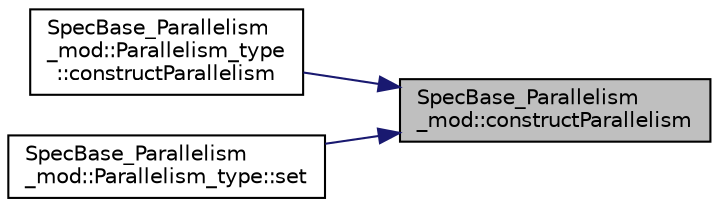 digraph "SpecBase_Parallelism_mod::constructParallelism"
{
 // LATEX_PDF_SIZE
  edge [fontname="Helvetica",fontsize="10",labelfontname="Helvetica",labelfontsize="10"];
  node [fontname="Helvetica",fontsize="10",shape=record];
  rankdir="RL";
  Node1 [label="SpecBase_Parallelism\l_mod::constructParallelism",height=0.2,width=0.4,color="black", fillcolor="grey75", style="filled", fontcolor="black",tooltip=" "];
  Node1 -> Node2 [dir="back",color="midnightblue",fontsize="10",style="solid",fontname="Helvetica"];
  Node2 [label="SpecBase_Parallelism\l_mod::Parallelism_type\l::constructParallelism",height=0.2,width=0.4,color="black", fillcolor="white", style="filled",URL="$structSpecBase__Parallelism__mod_1_1Parallelism__type.html#adf4b6e4c9a4e1825ddce420f11df08ec",tooltip=" "];
  Node1 -> Node3 [dir="back",color="midnightblue",fontsize="10",style="solid",fontname="Helvetica"];
  Node3 [label="SpecBase_Parallelism\l_mod::Parallelism_type::set",height=0.2,width=0.4,color="black", fillcolor="white", style="filled",URL="$structSpecBase__Parallelism__mod_1_1Parallelism__type.html#afe04863db637b5b40a7bf82a113609b0",tooltip=" "];
}
